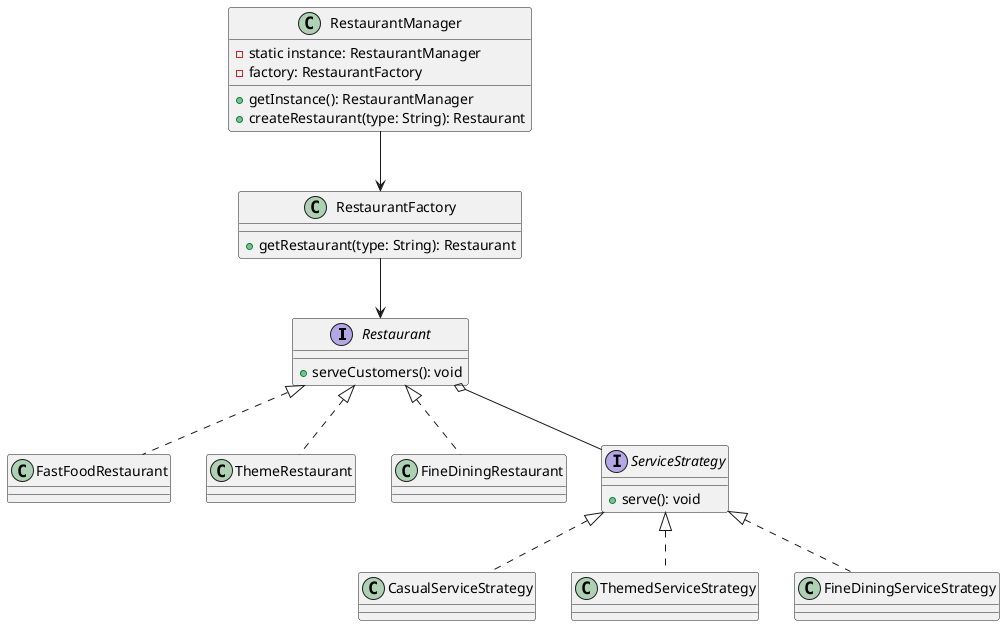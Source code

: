 @startuml
' Factory Pattern
interface Restaurant {
    +serveCustomers(): void
}
class FastFoodRestaurant implements Restaurant
class ThemeRestaurant implements Restaurant
class FineDiningRestaurant implements Restaurant

class RestaurantFactory {
    +getRestaurant(type: String): Restaurant
}

' Singleton Pattern
class RestaurantManager {
    -static instance: RestaurantManager
    -factory: RestaurantFactory
    +getInstance(): RestaurantManager
    +createRestaurant(type: String): Restaurant
}

RestaurantFactory --> Restaurant
RestaurantManager --> RestaurantFactory

' Strategy Pattern
interface ServiceStrategy {
    +serve(): void
}
class CasualServiceStrategy implements ServiceStrategy
class ThemedServiceStrategy implements ServiceStrategy
class FineDiningServiceStrategy implements ServiceStrategy

Restaurant o-- ServiceStrategy

@enduml
